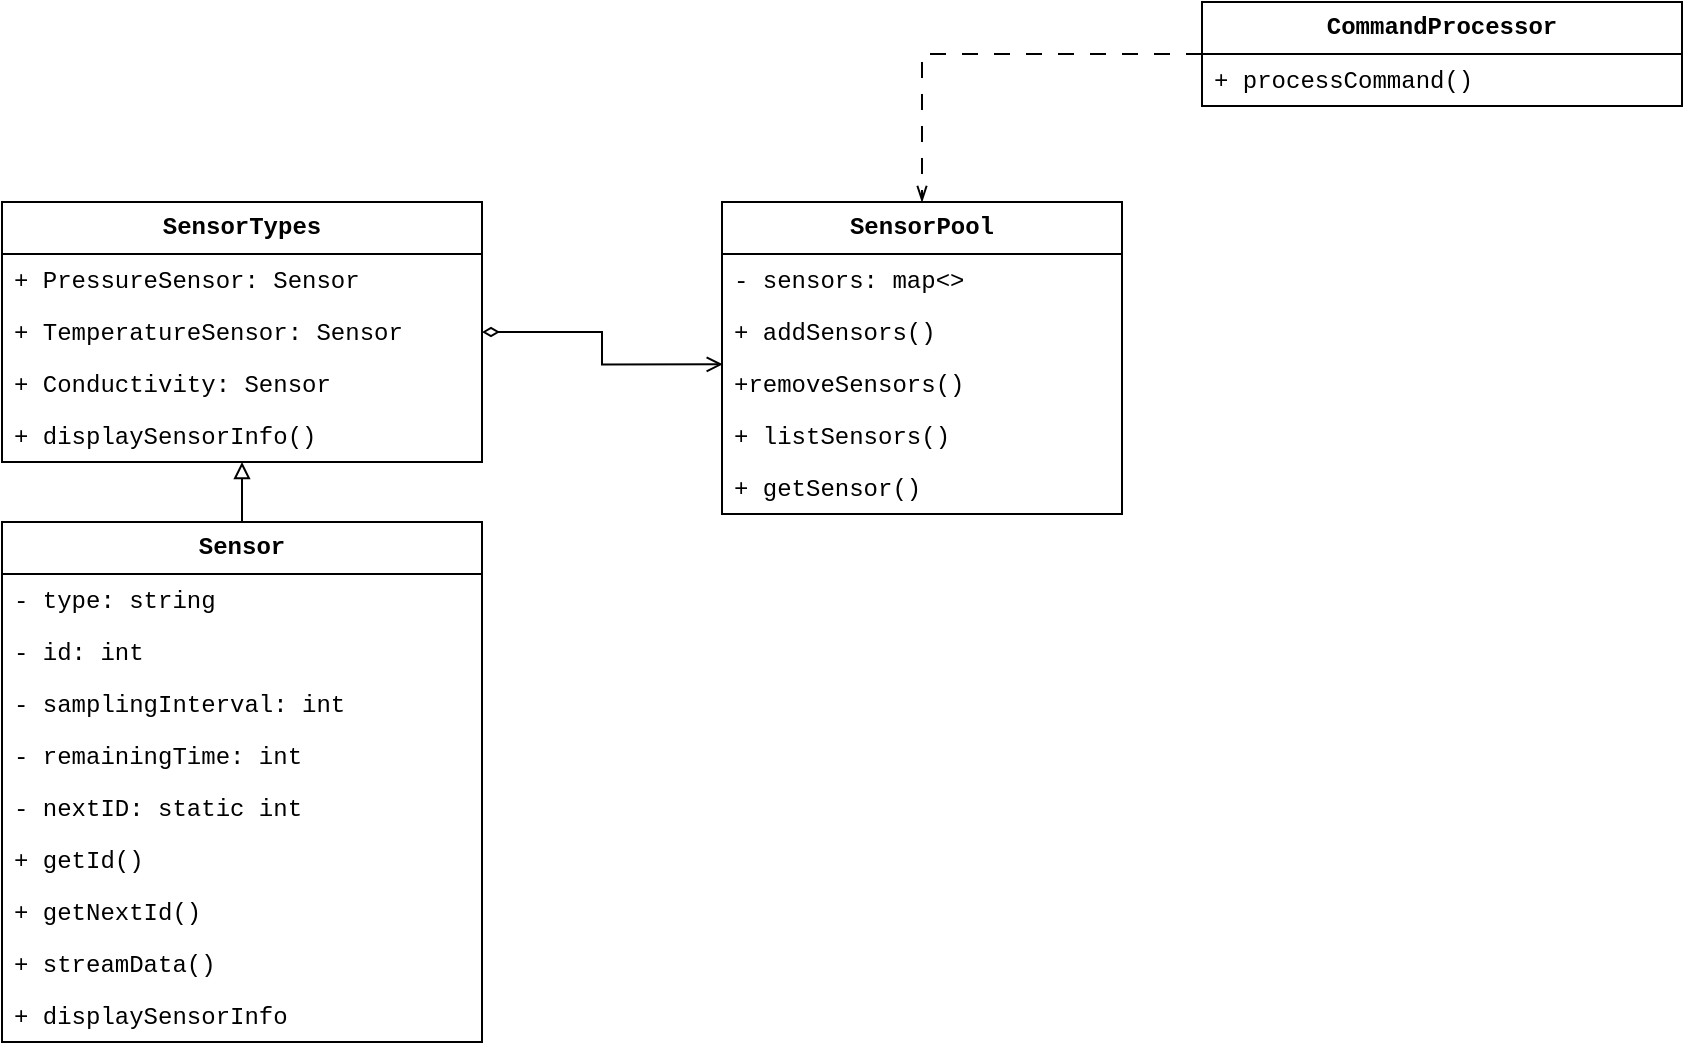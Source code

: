 <mxfile version="24.6.4" type="github" pages="2">
  <diagram name="UML diagram" id="K-gZvFvsqqv8aMTGwXmv">
    <mxGraphModel dx="1556" dy="1463" grid="1" gridSize="10" guides="1" tooltips="1" connect="1" arrows="1" fold="1" page="1" pageScale="1" pageWidth="1169" pageHeight="827" math="0" shadow="0">
      <root>
        <mxCell id="0" />
        <mxCell id="1" parent="0" />
        <mxCell id="Gz9vUPGkoFp9JuhfACCL-12" style="edgeStyle=orthogonalEdgeStyle;rounded=0;orthogonalLoop=1;jettySize=auto;html=1;entryX=0.5;entryY=1;entryDx=0;entryDy=0;" edge="1" parent="1" source="Gz9vUPGkoFp9JuhfACCL-4">
          <mxGeometry relative="1" as="geometry">
            <mxPoint x="750" y="260" as="targetPoint" />
          </mxGeometry>
        </mxCell>
        <mxCell id="Gz9vUPGkoFp9JuhfACCL-13" style="edgeStyle=orthogonalEdgeStyle;rounded=0;orthogonalLoop=1;jettySize=auto;html=1;entryX=0.5;entryY=1;entryDx=0;entryDy=0;" edge="1" parent="1" source="Gz9vUPGkoFp9JuhfACCL-2">
          <mxGeometry relative="1" as="geometry">
            <mxPoint x="750" y="422.5" as="targetPoint" />
          </mxGeometry>
        </mxCell>
        <mxCell id="Gz9vUPGkoFp9JuhfACCL-45" style="edgeStyle=orthogonalEdgeStyle;rounded=0;orthogonalLoop=1;jettySize=auto;html=1;entryX=0.5;entryY=1;entryDx=0;entryDy=0;endArrow=block;endFill=0;fontFamily=Courier New;" edge="1" parent="1" source="Gz9vUPGkoFp9JuhfACCL-26" target="Gz9vUPGkoFp9JuhfACCL-30">
          <mxGeometry relative="1" as="geometry" />
        </mxCell>
        <mxCell id="Gz9vUPGkoFp9JuhfACCL-26" value="&lt;b&gt;Sensor&lt;/b&gt;" style="swimlane;fontStyle=0;childLayout=stackLayout;horizontal=1;startSize=26;fillColor=none;horizontalStack=0;resizeParent=1;resizeParentMax=0;resizeLast=0;collapsible=1;marginBottom=0;whiteSpace=wrap;html=1;fontFamily=Courier New;" vertex="1" parent="1">
          <mxGeometry x="80" y="340" width="240" height="260" as="geometry" />
        </mxCell>
        <mxCell id="Gz9vUPGkoFp9JuhfACCL-27" value="- type: string" style="text;strokeColor=none;fillColor=none;align=left;verticalAlign=top;spacingLeft=4;spacingRight=4;overflow=hidden;rotatable=0;points=[[0,0.5],[1,0.5]];portConstraint=eastwest;whiteSpace=wrap;html=1;fontFamily=Courier New;" vertex="1" parent="Gz9vUPGkoFp9JuhfACCL-26">
          <mxGeometry y="26" width="240" height="26" as="geometry" />
        </mxCell>
        <mxCell id="Gz9vUPGkoFp9JuhfACCL-28" value="- id: int" style="text;strokeColor=none;fillColor=none;align=left;verticalAlign=top;spacingLeft=4;spacingRight=4;overflow=hidden;rotatable=0;points=[[0,0.5],[1,0.5]];portConstraint=eastwest;whiteSpace=wrap;html=1;fontFamily=Courier New;" vertex="1" parent="Gz9vUPGkoFp9JuhfACCL-26">
          <mxGeometry y="52" width="240" height="26" as="geometry" />
        </mxCell>
        <mxCell id="Gz9vUPGkoFp9JuhfACCL-43" value="- samplingInterval: int" style="text;strokeColor=none;fillColor=none;align=left;verticalAlign=top;spacingLeft=4;spacingRight=4;overflow=hidden;rotatable=0;points=[[0,0.5],[1,0.5]];portConstraint=eastwest;whiteSpace=wrap;html=1;fontFamily=Courier New;" vertex="1" parent="Gz9vUPGkoFp9JuhfACCL-26">
          <mxGeometry y="78" width="240" height="26" as="geometry" />
        </mxCell>
        <mxCell id="Gz9vUPGkoFp9JuhfACCL-51" value="- remainingTime: int" style="text;strokeColor=none;fillColor=none;align=left;verticalAlign=top;spacingLeft=4;spacingRight=4;overflow=hidden;rotatable=0;points=[[0,0.5],[1,0.5]];portConstraint=eastwest;whiteSpace=wrap;html=1;fontFamily=Courier New;" vertex="1" parent="Gz9vUPGkoFp9JuhfACCL-26">
          <mxGeometry y="104" width="240" height="26" as="geometry" />
        </mxCell>
        <mxCell id="Gz9vUPGkoFp9JuhfACCL-63" value="- nextID: static int" style="text;strokeColor=none;fillColor=none;align=left;verticalAlign=top;spacingLeft=4;spacingRight=4;overflow=hidden;rotatable=0;points=[[0,0.5],[1,0.5]];portConstraint=eastwest;whiteSpace=wrap;html=1;fontFamily=Courier New;" vertex="1" parent="Gz9vUPGkoFp9JuhfACCL-26">
          <mxGeometry y="130" width="240" height="26" as="geometry" />
        </mxCell>
        <mxCell id="Gz9vUPGkoFp9JuhfACCL-42" value="&lt;div&gt;+ getId()&lt;/div&gt;" style="text;strokeColor=none;fillColor=none;align=left;verticalAlign=top;spacingLeft=4;spacingRight=4;overflow=hidden;rotatable=0;points=[[0,0.5],[1,0.5]];portConstraint=eastwest;whiteSpace=wrap;html=1;fontFamily=Courier New;" vertex="1" parent="Gz9vUPGkoFp9JuhfACCL-26">
          <mxGeometry y="156" width="240" height="26" as="geometry" />
        </mxCell>
        <mxCell id="Gz9vUPGkoFp9JuhfACCL-65" value="+ getNextId()" style="text;strokeColor=none;fillColor=none;align=left;verticalAlign=top;spacingLeft=4;spacingRight=4;overflow=hidden;rotatable=0;points=[[0,0.5],[1,0.5]];portConstraint=eastwest;whiteSpace=wrap;html=1;fontFamily=Courier New;" vertex="1" parent="Gz9vUPGkoFp9JuhfACCL-26">
          <mxGeometry y="182" width="240" height="26" as="geometry" />
        </mxCell>
        <mxCell id="Gz9vUPGkoFp9JuhfACCL-66" value="+ streamData()" style="text;strokeColor=none;fillColor=none;align=left;verticalAlign=top;spacingLeft=4;spacingRight=4;overflow=hidden;rotatable=0;points=[[0,0.5],[1,0.5]];portConstraint=eastwest;whiteSpace=wrap;html=1;fontFamily=Courier New;" vertex="1" parent="Gz9vUPGkoFp9JuhfACCL-26">
          <mxGeometry y="208" width="240" height="26" as="geometry" />
        </mxCell>
        <mxCell id="Gz9vUPGkoFp9JuhfACCL-64" value="+ displaySensorInfo" style="text;strokeColor=none;fillColor=none;align=left;verticalAlign=top;spacingLeft=4;spacingRight=4;overflow=hidden;rotatable=0;points=[[0,0.5],[1,0.5]];portConstraint=eastwest;whiteSpace=wrap;html=1;fontFamily=Courier New;" vertex="1" parent="Gz9vUPGkoFp9JuhfACCL-26">
          <mxGeometry y="234" width="240" height="26" as="geometry" />
        </mxCell>
        <mxCell id="Gz9vUPGkoFp9JuhfACCL-30" value="&lt;b&gt;SensorTypes&lt;/b&gt;" style="swimlane;fontStyle=0;childLayout=stackLayout;horizontal=1;startSize=26;fillColor=none;horizontalStack=0;resizeParent=1;resizeParentMax=0;resizeLast=0;collapsible=1;marginBottom=0;whiteSpace=wrap;html=1;fontFamily=Courier New;" vertex="1" parent="1">
          <mxGeometry x="80" y="180" width="240" height="130" as="geometry" />
        </mxCell>
        <mxCell id="Gz9vUPGkoFp9JuhfACCL-29" value="+ PressureSensor: Sensor" style="text;strokeColor=none;fillColor=none;align=left;verticalAlign=top;spacingLeft=4;spacingRight=4;overflow=hidden;rotatable=0;points=[[0,0.5],[1,0.5]];portConstraint=eastwest;whiteSpace=wrap;html=1;fontFamily=Courier New;" vertex="1" parent="Gz9vUPGkoFp9JuhfACCL-30">
          <mxGeometry y="26" width="240" height="26" as="geometry" />
        </mxCell>
        <mxCell id="Gz9vUPGkoFp9JuhfACCL-48" value="+ TemperatureSensor: Sensor" style="text;strokeColor=none;fillColor=none;align=left;verticalAlign=top;spacingLeft=4;spacingRight=4;overflow=hidden;rotatable=0;points=[[0,0.5],[1,0.5]];portConstraint=eastwest;whiteSpace=wrap;html=1;fontFamily=Courier New;" vertex="1" parent="Gz9vUPGkoFp9JuhfACCL-30">
          <mxGeometry y="52" width="240" height="26" as="geometry" />
        </mxCell>
        <mxCell id="Gz9vUPGkoFp9JuhfACCL-67" value="+ Conductivity: Sensor" style="text;strokeColor=none;fillColor=none;align=left;verticalAlign=top;spacingLeft=4;spacingRight=4;overflow=hidden;rotatable=0;points=[[0,0.5],[1,0.5]];portConstraint=eastwest;whiteSpace=wrap;html=1;fontFamily=Courier New;" vertex="1" parent="Gz9vUPGkoFp9JuhfACCL-30">
          <mxGeometry y="78" width="240" height="26" as="geometry" />
        </mxCell>
        <mxCell id="Gz9vUPGkoFp9JuhfACCL-49" value="+ displaySensorInfo()" style="text;strokeColor=none;fillColor=none;align=left;verticalAlign=top;spacingLeft=4;spacingRight=4;overflow=hidden;rotatable=0;points=[[0,0.5],[1,0.5]];portConstraint=eastwest;whiteSpace=wrap;html=1;fontFamily=Courier New;" vertex="1" parent="Gz9vUPGkoFp9JuhfACCL-30">
          <mxGeometry y="104" width="240" height="26" as="geometry" />
        </mxCell>
        <mxCell id="Gz9vUPGkoFp9JuhfACCL-34" value="&lt;b&gt;SensorPool&lt;/b&gt;" style="swimlane;fontStyle=0;childLayout=stackLayout;horizontal=1;startSize=26;fillColor=none;horizontalStack=0;resizeParent=1;resizeParentMax=0;resizeLast=0;collapsible=1;marginBottom=0;whiteSpace=wrap;html=1;fontFamily=Courier New;" vertex="1" parent="1">
          <mxGeometry x="440" y="180" width="200" height="156" as="geometry">
            <mxRectangle x="620" y="70" width="100" height="30" as="alternateBounds" />
          </mxGeometry>
        </mxCell>
        <mxCell id="Gz9vUPGkoFp9JuhfACCL-35" value="- sensors: map&amp;lt;&amp;gt;" style="text;strokeColor=none;fillColor=none;align=left;verticalAlign=top;spacingLeft=4;spacingRight=4;overflow=hidden;rotatable=0;points=[[0,0.5],[1,0.5]];portConstraint=eastwest;whiteSpace=wrap;html=1;fontFamily=Courier New;" vertex="1" parent="Gz9vUPGkoFp9JuhfACCL-34">
          <mxGeometry y="26" width="200" height="26" as="geometry" />
        </mxCell>
        <mxCell id="Gz9vUPGkoFp9JuhfACCL-52" value="+ addSensors()" style="text;strokeColor=none;fillColor=none;align=left;verticalAlign=top;spacingLeft=4;spacingRight=4;overflow=hidden;rotatable=0;points=[[0,0.5],[1,0.5]];portConstraint=eastwest;whiteSpace=wrap;html=1;fontFamily=Courier New;" vertex="1" parent="Gz9vUPGkoFp9JuhfACCL-34">
          <mxGeometry y="52" width="200" height="26" as="geometry" />
        </mxCell>
        <mxCell id="Gz9vUPGkoFp9JuhfACCL-53" value="+removeSensors()" style="text;strokeColor=none;fillColor=none;align=left;verticalAlign=top;spacingLeft=4;spacingRight=4;overflow=hidden;rotatable=0;points=[[0,0.5],[1,0.5]];portConstraint=eastwest;whiteSpace=wrap;html=1;fontFamily=Courier New;" vertex="1" parent="Gz9vUPGkoFp9JuhfACCL-34">
          <mxGeometry y="78" width="200" height="26" as="geometry" />
        </mxCell>
        <mxCell id="Gz9vUPGkoFp9JuhfACCL-54" value="+ listSensors()" style="text;strokeColor=none;fillColor=none;align=left;verticalAlign=top;spacingLeft=4;spacingRight=4;overflow=hidden;rotatable=0;points=[[0,0.5],[1,0.5]];portConstraint=eastwest;whiteSpace=wrap;html=1;fontFamily=Courier New;" vertex="1" parent="Gz9vUPGkoFp9JuhfACCL-34">
          <mxGeometry y="104" width="200" height="26" as="geometry" />
        </mxCell>
        <mxCell id="Gz9vUPGkoFp9JuhfACCL-55" value="+ getSensor()" style="text;strokeColor=none;fillColor=none;align=left;verticalAlign=top;spacingLeft=4;spacingRight=4;overflow=hidden;rotatable=0;points=[[0,0.5],[1,0.5]];portConstraint=eastwest;whiteSpace=wrap;html=1;fontFamily=Courier New;" vertex="1" parent="Gz9vUPGkoFp9JuhfACCL-34">
          <mxGeometry y="130" width="200" height="26" as="geometry" />
        </mxCell>
        <mxCell id="Gz9vUPGkoFp9JuhfACCL-68" style="edgeStyle=orthogonalEdgeStyle;rounded=0;orthogonalLoop=1;jettySize=auto;html=1;entryX=0.002;entryY=0.122;entryDx=0;entryDy=0;entryPerimeter=0;endArrow=open;endFill=0;startArrow=diamondThin;startFill=0;" edge="1" parent="1" source="Gz9vUPGkoFp9JuhfACCL-30" target="Gz9vUPGkoFp9JuhfACCL-53">
          <mxGeometry relative="1" as="geometry" />
        </mxCell>
        <mxCell id="Gz9vUPGkoFp9JuhfACCL-89" style="edgeStyle=orthogonalEdgeStyle;rounded=0;orthogonalLoop=1;jettySize=auto;html=1;entryX=0.5;entryY=0;entryDx=0;entryDy=0;dashed=1;dashPattern=8 8;endArrow=openThin;endFill=0;" edge="1" parent="1" source="Gz9vUPGkoFp9JuhfACCL-79" target="Gz9vUPGkoFp9JuhfACCL-34">
          <mxGeometry relative="1" as="geometry" />
        </mxCell>
        <mxCell id="Gz9vUPGkoFp9JuhfACCL-79" value="&lt;b&gt;CommandProcessor&lt;/b&gt;" style="swimlane;fontStyle=0;childLayout=stackLayout;horizontal=1;startSize=26;fillColor=none;horizontalStack=0;resizeParent=1;resizeParentMax=0;resizeLast=0;collapsible=1;marginBottom=0;whiteSpace=wrap;html=1;fontFamily=Courier New;" vertex="1" parent="1">
          <mxGeometry x="680" y="80" width="240" height="52" as="geometry" />
        </mxCell>
        <mxCell id="Gz9vUPGkoFp9JuhfACCL-80" value="+ processCommand()" style="text;strokeColor=none;fillColor=none;align=left;verticalAlign=top;spacingLeft=4;spacingRight=4;overflow=hidden;rotatable=0;points=[[0,0.5],[1,0.5]];portConstraint=eastwest;whiteSpace=wrap;html=1;fontFamily=Courier New;" vertex="1" parent="Gz9vUPGkoFp9JuhfACCL-79">
          <mxGeometry y="26" width="240" height="26" as="geometry" />
        </mxCell>
      </root>
    </mxGraphModel>
  </diagram>
  <diagram id="ye2gEQYAsqkLRM7-6e8d" name="Code Flow">
    <mxGraphModel dx="1556" dy="1463" grid="1" gridSize="10" guides="1" tooltips="1" connect="1" arrows="1" fold="1" page="1" pageScale="1" pageWidth="1169" pageHeight="827" math="0" shadow="0">
      <root>
        <mxCell id="0" />
        <mxCell id="1" parent="0" />
        <mxCell id="W97qDIWZKPjIrWZEV_C--14" value="" style="rounded=0;whiteSpace=wrap;html=1;fontFamily=Courier New;fillColor=none;" vertex="1" parent="1">
          <mxGeometry x="490" y="40" width="460" height="320" as="geometry" />
        </mxCell>
        <mxCell id="W97qDIWZKPjIrWZEV_C--16" style="edgeStyle=orthogonalEdgeStyle;rounded=0;orthogonalLoop=1;jettySize=auto;html=1;entryX=0;entryY=0.5;entryDx=0;entryDy=0;exitX=1;exitY=0.25;exitDx=0;exitDy=0;" edge="1" parent="1" source="W97qDIWZKPjIrWZEV_C--1" target="W97qDIWZKPjIrWZEV_C--14">
          <mxGeometry relative="1" as="geometry" />
        </mxCell>
        <mxCell id="W97qDIWZKPjIrWZEV_C--18" style="edgeStyle=orthogonalEdgeStyle;rounded=0;orthogonalLoop=1;jettySize=auto;html=1;entryX=0;entryY=0.5;entryDx=0;entryDy=0;exitX=1;exitY=0.75;exitDx=0;exitDy=0;" edge="1" parent="1" source="W97qDIWZKPjIrWZEV_C--1" target="W97qDIWZKPjIrWZEV_C--17">
          <mxGeometry relative="1" as="geometry" />
        </mxCell>
        <mxCell id="W97qDIWZKPjIrWZEV_C--1" value="&lt;div&gt;make threads&lt;/div&gt;&lt;div&gt;- steramThread&lt;/div&gt;&lt;div&gt;- commandThread&lt;br&gt;&lt;/div&gt;" style="rounded=0;whiteSpace=wrap;html=1;align=left;fontFamily=Courier New;" vertex="1" parent="1">
          <mxGeometry x="70" y="330" width="160" height="80" as="geometry" />
        </mxCell>
        <mxCell id="W97qDIWZKPjIrWZEV_C--13" style="edgeStyle=orthogonalEdgeStyle;rounded=0;orthogonalLoop=1;jettySize=auto;html=1;entryX=0;entryY=0.5;entryDx=0;entryDy=0;" edge="1" parent="1" source="W97qDIWZKPjIrWZEV_C--4" target="W97qDIWZKPjIrWZEV_C--5">
          <mxGeometry relative="1" as="geometry" />
        </mxCell>
        <mxCell id="W97qDIWZKPjIrWZEV_C--4" value="WaitForCommand" style="rhombus;whiteSpace=wrap;html=1;fontFamily=Courier New;" vertex="1" parent="1">
          <mxGeometry x="510" y="80" width="150" height="80" as="geometry" />
        </mxCell>
        <mxCell id="W97qDIWZKPjIrWZEV_C--8" style="edgeStyle=orthogonalEdgeStyle;rounded=0;orthogonalLoop=1;jettySize=auto;html=1;entryX=0.5;entryY=0;entryDx=0;entryDy=0;" edge="1" parent="1" source="W97qDIWZKPjIrWZEV_C--5" target="W97qDIWZKPjIrWZEV_C--7">
          <mxGeometry relative="1" as="geometry" />
        </mxCell>
        <mxCell id="W97qDIWZKPjIrWZEV_C--5" value="&amp;nbsp;get Number of Sensors" style="rounded=0;whiteSpace=wrap;html=1;align=left;fontFamily=Courier New;" vertex="1" parent="1">
          <mxGeometry x="710" y="100" width="180" height="40" as="geometry" />
        </mxCell>
        <mxCell id="W97qDIWZKPjIrWZEV_C--11" style="edgeStyle=orthogonalEdgeStyle;rounded=0;orthogonalLoop=1;jettySize=auto;html=1;entryX=1;entryY=0.5;entryDx=0;entryDy=0;" edge="1" parent="1" source="W97qDIWZKPjIrWZEV_C--6" target="W97qDIWZKPjIrWZEV_C--7">
          <mxGeometry relative="1" as="geometry">
            <Array as="points">
              <mxPoint x="910" y="320" />
              <mxPoint x="910" y="220" />
            </Array>
          </mxGeometry>
        </mxCell>
        <mxCell id="W97qDIWZKPjIrWZEV_C--6" value="call streamData for nth sensor" style="rounded=0;whiteSpace=wrap;html=1;align=left;fontFamily=Courier New;" vertex="1" parent="1">
          <mxGeometry x="710" y="300" width="180" height="40" as="geometry" />
        </mxCell>
        <mxCell id="W97qDIWZKPjIrWZEV_C--9" style="edgeStyle=orthogonalEdgeStyle;rounded=0;orthogonalLoop=1;jettySize=auto;html=1;entryX=0.5;entryY=0;entryDx=0;entryDy=0;" edge="1" parent="1" source="W97qDIWZKPjIrWZEV_C--7" target="W97qDIWZKPjIrWZEV_C--6">
          <mxGeometry relative="1" as="geometry" />
        </mxCell>
        <mxCell id="W97qDIWZKPjIrWZEV_C--24" value="yes" style="edgeLabel;html=1;align=center;verticalAlign=middle;resizable=0;points=[];" vertex="1" connectable="0" parent="W97qDIWZKPjIrWZEV_C--9">
          <mxGeometry x="-0.05" relative="1" as="geometry">
            <mxPoint as="offset" />
          </mxGeometry>
        </mxCell>
        <mxCell id="W97qDIWZKPjIrWZEV_C--12" style="edgeStyle=orthogonalEdgeStyle;rounded=0;orthogonalLoop=1;jettySize=auto;html=1;entryX=0.5;entryY=1;entryDx=0;entryDy=0;" edge="1" parent="1" source="W97qDIWZKPjIrWZEV_C--7" target="W97qDIWZKPjIrWZEV_C--4">
          <mxGeometry relative="1" as="geometry" />
        </mxCell>
        <mxCell id="W97qDIWZKPjIrWZEV_C--25" value="no" style="edgeLabel;html=1;align=center;verticalAlign=middle;resizable=0;points=[];" vertex="1" connectable="0" parent="W97qDIWZKPjIrWZEV_C--12">
          <mxGeometry x="-0.58" y="-3" relative="1" as="geometry">
            <mxPoint as="offset" />
          </mxGeometry>
        </mxCell>
        <mxCell id="W97qDIWZKPjIrWZEV_C--7" value="n &amp;lt; number of sensors?" style="rhombus;whiteSpace=wrap;html=1;fontFamily=Courier New;" vertex="1" parent="1">
          <mxGeometry x="725" y="180" width="150" height="80" as="geometry" />
        </mxCell>
        <mxCell id="W97qDIWZKPjIrWZEV_C--15" value="&lt;div&gt;sensorStream()&lt;/div&gt;" style="text;html=1;align=center;verticalAlign=middle;whiteSpace=wrap;rounded=0;fontFamily=Courier New;fontStyle=1" vertex="1" parent="1">
          <mxGeometry x="510" y="40" width="130" height="30" as="geometry" />
        </mxCell>
        <mxCell id="W97qDIWZKPjIrWZEV_C--17" value="" style="rounded=0;whiteSpace=wrap;html=1;fontFamily=Courier New;fillColor=none;" vertex="1" parent="1">
          <mxGeometry x="490" y="380" width="590" height="393" as="geometry" />
        </mxCell>
        <mxCell id="W97qDIWZKPjIrWZEV_C--19" value="get one char from console" style="rounded=0;whiteSpace=wrap;html=1;align=left;fontFamily=Courier New;" vertex="1" parent="1">
          <mxGeometry x="630" y="430" width="120" height="40" as="geometry" />
        </mxCell>
        <mxCell id="W97qDIWZKPjIrWZEV_C--23" style="edgeStyle=orthogonalEdgeStyle;rounded=0;orthogonalLoop=1;jettySize=auto;html=1;entryX=0.5;entryY=0;entryDx=0;entryDy=0;exitX=0.5;exitY=0;exitDx=0;exitDy=0;" edge="1" parent="1" source="W97qDIWZKPjIrWZEV_C--20" target="W97qDIWZKPjIrWZEV_C--19">
          <mxGeometry relative="1" as="geometry" />
        </mxCell>
        <mxCell id="W97qDIWZKPjIrWZEV_C--27" style="edgeStyle=orthogonalEdgeStyle;rounded=0;orthogonalLoop=1;jettySize=auto;html=1;entryX=0.5;entryY=0;entryDx=0;entryDy=0;" edge="1" parent="1" source="W97qDIWZKPjIrWZEV_C--20" target="W97qDIWZKPjIrWZEV_C--26">
          <mxGeometry relative="1" as="geometry">
            <mxPoint x="647.5" y="520" as="targetPoint" />
          </mxGeometry>
        </mxCell>
        <mxCell id="W97qDIWZKPjIrWZEV_C--20" value="input = &quot;c:/&quot;" style="rhombus;whiteSpace=wrap;html=1;fontFamily=Courier New;" vertex="1" parent="1">
          <mxGeometry x="920" y="420" width="125" height="60" as="geometry" />
        </mxCell>
        <mxCell id="W97qDIWZKPjIrWZEV_C--21" style="edgeStyle=orthogonalEdgeStyle;rounded=0;orthogonalLoop=1;jettySize=auto;html=1;entryX=0.064;entryY=0.5;entryDx=0;entryDy=0;entryPerimeter=0;" edge="1" parent="1" source="W97qDIWZKPjIrWZEV_C--19" target="W97qDIWZKPjIrWZEV_C--20">
          <mxGeometry relative="1" as="geometry" />
        </mxCell>
        <mxCell id="W97qDIWZKPjIrWZEV_C--26" value="" style="rounded=0;whiteSpace=wrap;html=1;fontFamily=Courier New;fillColor=none;" vertex="1" parent="1">
          <mxGeometry x="500" y="520" width="570" height="243" as="geometry" />
        </mxCell>
        <mxCell id="W97qDIWZKPjIrWZEV_C--49" style="edgeStyle=orthogonalEdgeStyle;rounded=0;orthogonalLoop=1;jettySize=auto;html=1;entryX=0;entryY=0.5;entryDx=0;entryDy=0;" edge="1" parent="1" source="W97qDIWZKPjIrWZEV_C--28" target="W97qDIWZKPjIrWZEV_C--29">
          <mxGeometry relative="1" as="geometry" />
        </mxCell>
        <mxCell id="W97qDIWZKPjIrWZEV_C--28" value="raise WaitForCommand flag" style="rounded=0;whiteSpace=wrap;html=1;align=left;fontFamily=Courier New;" vertex="1" parent="1">
          <mxGeometry x="650" y="530" width="120" height="40" as="geometry" />
        </mxCell>
        <mxCell id="W97qDIWZKPjIrWZEV_C--50" style="edgeStyle=orthogonalEdgeStyle;rounded=0;orthogonalLoop=1;jettySize=auto;html=1;entryX=0;entryY=0.5;entryDx=0;entryDy=0;" edge="1" parent="1" source="W97qDIWZKPjIrWZEV_C--29" target="W97qDIWZKPjIrWZEV_C--30">
          <mxGeometry relative="1" as="geometry" />
        </mxCell>
        <mxCell id="W97qDIWZKPjIrWZEV_C--29" value="read a line from console" style="rounded=0;whiteSpace=wrap;html=1;align=left;fontFamily=Courier New;" vertex="1" parent="1">
          <mxGeometry x="790" y="530" width="120" height="40" as="geometry" />
        </mxCell>
        <mxCell id="W97qDIWZKPjIrWZEV_C--32" style="edgeStyle=orthogonalEdgeStyle;rounded=0;orthogonalLoop=1;jettySize=auto;html=1;entryX=0.5;entryY=0;entryDx=0;entryDy=0;" edge="1" parent="1" source="W97qDIWZKPjIrWZEV_C--30" target="W97qDIWZKPjIrWZEV_C--36">
          <mxGeometry relative="1" as="geometry">
            <mxPoint x="950" y="590" as="targetPoint" />
          </mxGeometry>
        </mxCell>
        <mxCell id="W97qDIWZKPjIrWZEV_C--30" value="parse received command" style="rounded=0;whiteSpace=wrap;html=1;align=left;fontFamily=Courier New;" vertex="1" parent="1">
          <mxGeometry x="930" y="530" width="120" height="40" as="geometry" />
        </mxCell>
        <mxCell id="W97qDIWZKPjIrWZEV_C--34" style="edgeStyle=orthogonalEdgeStyle;rounded=0;orthogonalLoop=1;jettySize=auto;html=1;exitX=0;exitY=0.5;exitDx=0;exitDy=0;entryX=0.25;entryY=0;entryDx=0;entryDy=0;" edge="1" parent="1" source="W97qDIWZKPjIrWZEV_C--40" target="W97qDIWZKPjIrWZEV_C--33">
          <mxGeometry relative="1" as="geometry">
            <mxPoint x="750" y="810" as="sourcePoint" />
          </mxGeometry>
        </mxCell>
        <mxCell id="W97qDIWZKPjIrWZEV_C--51" value="no" style="edgeLabel;html=1;align=center;verticalAlign=middle;resizable=0;points=[];" vertex="1" connectable="0" parent="W97qDIWZKPjIrWZEV_C--34">
          <mxGeometry x="0.141" y="1" relative="1" as="geometry">
            <mxPoint x="29" y="-14" as="offset" />
          </mxGeometry>
        </mxCell>
        <mxCell id="W97qDIWZKPjIrWZEV_C--33" value="print error" style="rounded=0;whiteSpace=wrap;html=1;align=left;fontFamily=Courier New;" vertex="1" parent="1">
          <mxGeometry x="510" y="710" width="40" height="40" as="geometry" />
        </mxCell>
        <mxCell id="W97qDIWZKPjIrWZEV_C--44" style="edgeStyle=orthogonalEdgeStyle;rounded=0;orthogonalLoop=1;jettySize=auto;html=1;entryX=0.5;entryY=0;entryDx=0;entryDy=0;" edge="1" parent="1" source="W97qDIWZKPjIrWZEV_C--36" target="W97qDIWZKPjIrWZEV_C--37">
          <mxGeometry relative="1" as="geometry" />
        </mxCell>
        <mxCell id="W97qDIWZKPjIrWZEV_C--58" value="yes" style="edgeLabel;html=1;align=center;verticalAlign=middle;resizable=0;points=[];" vertex="1" connectable="0" parent="W97qDIWZKPjIrWZEV_C--44">
          <mxGeometry x="-0.2" y="-1" relative="1" as="geometry">
            <mxPoint as="offset" />
          </mxGeometry>
        </mxCell>
        <mxCell id="W97qDIWZKPjIrWZEV_C--48" style="edgeStyle=orthogonalEdgeStyle;rounded=0;orthogonalLoop=1;jettySize=auto;html=1;entryX=1;entryY=0.5;entryDx=0;entryDy=0;" edge="1" parent="1" source="W97qDIWZKPjIrWZEV_C--36" target="W97qDIWZKPjIrWZEV_C--38">
          <mxGeometry relative="1" as="geometry" />
        </mxCell>
        <mxCell id="W97qDIWZKPjIrWZEV_C--53" value="no" style="edgeLabel;html=1;align=center;verticalAlign=middle;resizable=0;points=[];" vertex="1" connectable="0" parent="W97qDIWZKPjIrWZEV_C--48">
          <mxGeometry x="0.28" relative="1" as="geometry">
            <mxPoint as="offset" />
          </mxGeometry>
        </mxCell>
        <mxCell id="W97qDIWZKPjIrWZEV_C--36" value="command is add?" style="rhombus;whiteSpace=wrap;html=1;fontFamily=Courier New;" vertex="1" parent="1">
          <mxGeometry x="920" y="610" width="140" height="60" as="geometry" />
        </mxCell>
        <mxCell id="W97qDIWZKPjIrWZEV_C--37" value="addSensor()" style="rounded=0;whiteSpace=wrap;html=1;align=left;fontFamily=Courier New;" vertex="1" parent="1">
          <mxGeometry x="930" y="710" width="120" height="40" as="geometry" />
        </mxCell>
        <mxCell id="W97qDIWZKPjIrWZEV_C--47" style="edgeStyle=orthogonalEdgeStyle;rounded=0;orthogonalLoop=1;jettySize=auto;html=1;entryX=1;entryY=0.5;entryDx=0;entryDy=0;" edge="1" parent="1" source="W97qDIWZKPjIrWZEV_C--38" target="W97qDIWZKPjIrWZEV_C--40">
          <mxGeometry relative="1" as="geometry" />
        </mxCell>
        <mxCell id="W97qDIWZKPjIrWZEV_C--52" value="no" style="edgeLabel;html=1;align=center;verticalAlign=middle;resizable=0;points=[];" vertex="1" connectable="0" parent="W97qDIWZKPjIrWZEV_C--47">
          <mxGeometry x="0.32" y="-1" relative="1" as="geometry">
            <mxPoint as="offset" />
          </mxGeometry>
        </mxCell>
        <mxCell id="W97qDIWZKPjIrWZEV_C--38" value="command is list?" style="rhombus;whiteSpace=wrap;html=1;fontFamily=Courier New;" vertex="1" parent="1">
          <mxGeometry x="750" y="610" width="140" height="60" as="geometry" />
        </mxCell>
        <mxCell id="W97qDIWZKPjIrWZEV_C--39" value="listSensors()" style="rounded=0;whiteSpace=wrap;html=1;align=left;fontFamily=Courier New;" vertex="1" parent="1">
          <mxGeometry x="747.5" y="710" width="130" height="40" as="geometry" />
        </mxCell>
        <mxCell id="W97qDIWZKPjIrWZEV_C--42" style="edgeStyle=orthogonalEdgeStyle;rounded=0;orthogonalLoop=1;jettySize=auto;html=1;entryX=0.5;entryY=0;entryDx=0;entryDy=0;" edge="1" parent="1" source="W97qDIWZKPjIrWZEV_C--40" target="W97qDIWZKPjIrWZEV_C--41">
          <mxGeometry relative="1" as="geometry" />
        </mxCell>
        <mxCell id="W97qDIWZKPjIrWZEV_C--56" value="yes" style="edgeLabel;html=1;align=center;verticalAlign=middle;resizable=0;points=[];" vertex="1" connectable="0" parent="W97qDIWZKPjIrWZEV_C--42">
          <mxGeometry x="-0.15" relative="1" as="geometry">
            <mxPoint as="offset" />
          </mxGeometry>
        </mxCell>
        <mxCell id="W97qDIWZKPjIrWZEV_C--40" value="command is remove?" style="rhombus;whiteSpace=wrap;html=1;fontFamily=Courier New;" vertex="1" parent="1">
          <mxGeometry x="580" y="610" width="140" height="60" as="geometry" />
        </mxCell>
        <mxCell id="W97qDIWZKPjIrWZEV_C--41" value="removeSensor()" style="rounded=0;whiteSpace=wrap;html=1;align=left;fontFamily=Courier New;" vertex="1" parent="1">
          <mxGeometry x="590" y="710" width="120" height="40" as="geometry" />
        </mxCell>
        <mxCell id="W97qDIWZKPjIrWZEV_C--43" style="edgeStyle=orthogonalEdgeStyle;rounded=0;orthogonalLoop=1;jettySize=auto;html=1;entryX=0.558;entryY=0.025;entryDx=0;entryDy=0;entryPerimeter=0;" edge="1" parent="1" source="W97qDIWZKPjIrWZEV_C--38" target="W97qDIWZKPjIrWZEV_C--39">
          <mxGeometry relative="1" as="geometry" />
        </mxCell>
        <mxCell id="W97qDIWZKPjIrWZEV_C--57" value="yes" style="edgeLabel;html=1;align=center;verticalAlign=middle;resizable=0;points=[];" vertex="1" connectable="0" parent="W97qDIWZKPjIrWZEV_C--43">
          <mxGeometry x="-0.121" y="-1" relative="1" as="geometry">
            <mxPoint as="offset" />
          </mxGeometry>
        </mxCell>
        <mxCell id="W97qDIWZKPjIrWZEV_C--54" value="processCommand()" style="text;html=1;align=center;verticalAlign=middle;whiteSpace=wrap;rounded=0;fontFamily=Courier New;fontStyle=1" vertex="1" parent="1">
          <mxGeometry x="510" y="530" width="130" height="30" as="geometry" />
        </mxCell>
        <mxCell id="W97qDIWZKPjIrWZEV_C--55" value="acceptCommands()" style="text;html=1;align=center;verticalAlign=middle;whiteSpace=wrap;rounded=0;fontFamily=Courier New;fontStyle=1" vertex="1" parent="1">
          <mxGeometry x="500" y="390" width="130" height="30" as="geometry" />
        </mxCell>
      </root>
    </mxGraphModel>
  </diagram>
</mxfile>
